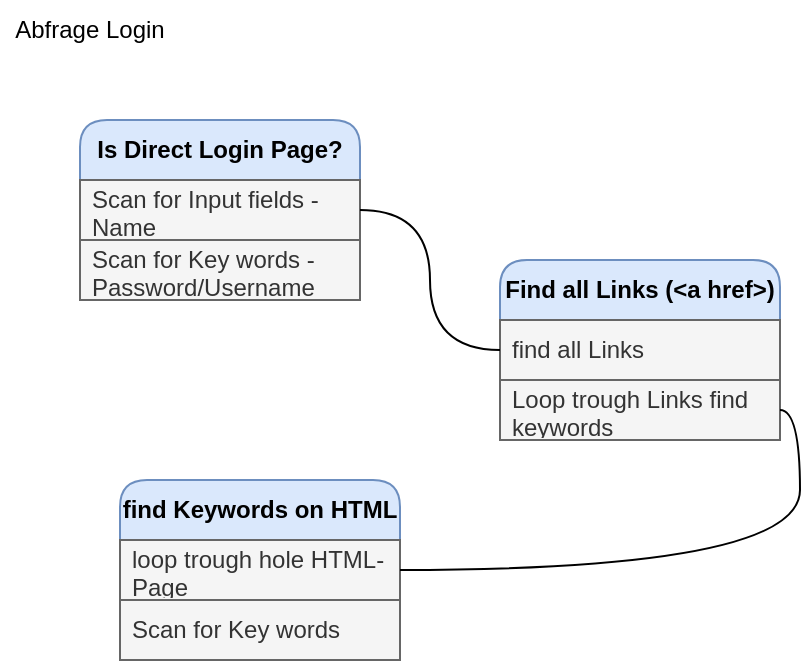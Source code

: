 <mxfile version="21.0.2" type="github"><diagram name="Seite-1" id="57FwAkcwtbxBzcYdBTTY"><mxGraphModel dx="1195" dy="675" grid="1" gridSize="10" guides="1" tooltips="1" connect="1" arrows="1" fold="1" page="1" pageScale="1" pageWidth="827" pageHeight="1169" math="0" shadow="0"><root><mxCell id="0"/><mxCell id="1" parent="0"/><mxCell id="vMmMqbCkMzy78Af78GbY-2" value="Abfrage Login" style="text;html=1;strokeColor=none;fillColor=none;align=center;verticalAlign=middle;whiteSpace=wrap;rounded=0;" vertex="1" parent="1"><mxGeometry x="10" y="20" width="90" height="30" as="geometry"/></mxCell><mxCell id="vMmMqbCkMzy78Af78GbY-4" value="&lt;b&gt;Is Direct Login Page?&lt;/b&gt;" style="swimlane;fontStyle=0;childLayout=stackLayout;horizontal=1;startSize=30;horizontalStack=0;resizeParent=1;resizeParentMax=0;resizeLast=0;collapsible=1;marginBottom=0;whiteSpace=wrap;html=1;fillColor=#dae8fc;strokeColor=#6c8ebf;rounded=1;" vertex="1" parent="1"><mxGeometry x="50" y="80" width="140" height="90" as="geometry"><mxRectangle x="50" y="80" width="160" height="30" as="alternateBounds"/></mxGeometry></mxCell><mxCell id="vMmMqbCkMzy78Af78GbY-5" value="Scan for Input fields - Name" style="text;strokeColor=#666666;fillColor=#f5f5f5;align=left;verticalAlign=middle;spacingLeft=4;spacingRight=4;overflow=hidden;points=[[0,0.5],[1,0.5]];portConstraint=eastwest;rotatable=0;whiteSpace=wrap;html=1;fontColor=#333333;" vertex="1" parent="vMmMqbCkMzy78Af78GbY-4"><mxGeometry y="30" width="140" height="30" as="geometry"/></mxCell><mxCell id="vMmMqbCkMzy78Af78GbY-6" value="Scan for Key words - Password/Username" style="text;strokeColor=#666666;fillColor=#f5f5f5;align=left;verticalAlign=middle;spacingLeft=4;spacingRight=4;overflow=hidden;points=[[0,0.5],[1,0.5]];portConstraint=eastwest;rotatable=0;whiteSpace=wrap;html=1;fontColor=#333333;" vertex="1" parent="vMmMqbCkMzy78Af78GbY-4"><mxGeometry y="60" width="140" height="30" as="geometry"/></mxCell><mxCell id="vMmMqbCkMzy78Af78GbY-8" value="&lt;b&gt;Find all Links (&amp;lt;a href&amp;gt;)&lt;/b&gt;" style="swimlane;fontStyle=0;childLayout=stackLayout;horizontal=1;startSize=30;horizontalStack=0;resizeParent=1;resizeParentMax=0;resizeLast=0;collapsible=1;marginBottom=0;whiteSpace=wrap;html=1;fillColor=#dae8fc;strokeColor=#6c8ebf;rounded=1;" vertex="1" parent="1"><mxGeometry x="260" y="150" width="140" height="90" as="geometry"><mxRectangle x="260" y="150" width="160" height="30" as="alternateBounds"/></mxGeometry></mxCell><mxCell id="vMmMqbCkMzy78Af78GbY-9" value="find all Links" style="text;strokeColor=#666666;fillColor=#f5f5f5;align=left;verticalAlign=middle;spacingLeft=4;spacingRight=4;overflow=hidden;points=[[0,0.5],[1,0.5]];portConstraint=eastwest;rotatable=0;whiteSpace=wrap;html=1;fontColor=#333333;" vertex="1" parent="vMmMqbCkMzy78Af78GbY-8"><mxGeometry y="30" width="140" height="30" as="geometry"/></mxCell><mxCell id="vMmMqbCkMzy78Af78GbY-10" value="Loop trough Links find keywords" style="text;strokeColor=#666666;fillColor=#f5f5f5;align=left;verticalAlign=middle;spacingLeft=4;spacingRight=4;overflow=hidden;points=[[0,0.5],[1,0.5]];portConstraint=eastwest;rotatable=0;whiteSpace=wrap;html=1;fontColor=#333333;" vertex="1" parent="vMmMqbCkMzy78Af78GbY-8"><mxGeometry y="60" width="140" height="30" as="geometry"/></mxCell><mxCell id="vMmMqbCkMzy78Af78GbY-11" value="&lt;b&gt;find Keywords on HTML&lt;/b&gt;" style="swimlane;fontStyle=0;childLayout=stackLayout;horizontal=1;startSize=30;horizontalStack=0;resizeParent=1;resizeParentMax=0;resizeLast=0;collapsible=1;marginBottom=0;whiteSpace=wrap;html=1;fillColor=#dae8fc;strokeColor=#6c8ebf;rounded=1;" vertex="1" parent="1"><mxGeometry x="70" y="260" width="140" height="90" as="geometry"><mxRectangle x="50" y="80" width="160" height="30" as="alternateBounds"/></mxGeometry></mxCell><mxCell id="vMmMqbCkMzy78Af78GbY-12" value="loop trough hole HTML-Page" style="text;strokeColor=#666666;fillColor=#f5f5f5;align=left;verticalAlign=middle;spacingLeft=4;spacingRight=4;overflow=hidden;points=[[0,0.5],[1,0.5]];portConstraint=eastwest;rotatable=0;whiteSpace=wrap;html=1;fontColor=#333333;" vertex="1" parent="vMmMqbCkMzy78Af78GbY-11"><mxGeometry y="30" width="140" height="30" as="geometry"/></mxCell><mxCell id="vMmMqbCkMzy78Af78GbY-13" value="Scan for Key words" style="text;strokeColor=#666666;fillColor=#f5f5f5;align=left;verticalAlign=middle;spacingLeft=4;spacingRight=4;overflow=hidden;points=[[0,0.5],[1,0.5]];portConstraint=eastwest;rotatable=0;whiteSpace=wrap;html=1;fontColor=#333333;" vertex="1" parent="vMmMqbCkMzy78Af78GbY-11"><mxGeometry y="60" width="140" height="30" as="geometry"/></mxCell><mxCell id="vMmMqbCkMzy78Af78GbY-15" value="" style="endArrow=none;html=1;rounded=0;edgeStyle=orthogonalEdgeStyle;elbow=vertical;curved=1;exitX=1;exitY=0.5;exitDx=0;exitDy=0;entryX=0;entryY=0.5;entryDx=0;entryDy=0;" edge="1" parent="1" source="vMmMqbCkMzy78Af78GbY-5" target="vMmMqbCkMzy78Af78GbY-9"><mxGeometry width="50" height="50" relative="1" as="geometry"><mxPoint x="340" y="310" as="sourcePoint"/><mxPoint x="390" y="260" as="targetPoint"/></mxGeometry></mxCell><mxCell id="vMmMqbCkMzy78Af78GbY-16" value="" style="endArrow=none;html=1;rounded=0;edgeStyle=orthogonalEdgeStyle;elbow=vertical;curved=1;exitX=1;exitY=0.5;exitDx=0;exitDy=0;entryX=1;entryY=0.5;entryDx=0;entryDy=0;" edge="1" parent="1" source="vMmMqbCkMzy78Af78GbY-12" target="vMmMqbCkMzy78Af78GbY-10"><mxGeometry width="50" height="50" relative="1" as="geometry"><mxPoint x="200" y="135" as="sourcePoint"/><mxPoint x="270" y="205" as="targetPoint"/></mxGeometry></mxCell></root></mxGraphModel></diagram></mxfile>